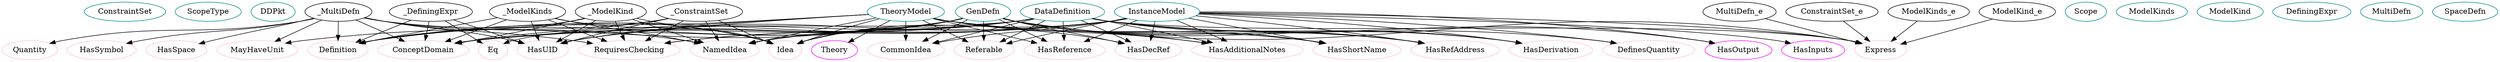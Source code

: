 digraph theory{
ConstraintSet	[shape=oval, color=turquoise4, label="ConstraintSet"];
ScopeType	[shape=oval, color=turquoise4, label="ScopeType"];
DDPkt	[shape=oval, color=turquoise4, label="DDPkt"];
DataDefinition	[shape=oval, color=turquoise4, label="DataDefinition"];
Scope	[shape=oval, color=turquoise4, label="Scope"];
GenDefn	[shape=oval, color=turquoise4, label="GenDefn"];
InstanceModel	[shape=oval, color=turquoise4, label="InstanceModel"];
ModelKinds	[shape=oval, color=turquoise4, label="ModelKinds"];
ModelKind	[shape=oval, color=turquoise4, label="ModelKind"];
DefiningExpr	[shape=oval, color=turquoise4, label="DefiningExpr"];
MultiDefn	[shape=oval, color=turquoise4, label="MultiDefn"];
SpaceDefn	[shape=oval, color=turquoise4, label="SpaceDefn"];
TheoryModel	[shape=oval, color=turquoise4, label="TheoryModel"];
HasUID	[shape=oval, color=pink, label="HasUID"];
NamedIdea	[shape=oval, color=pink, label="NamedIdea"];
Idea	[shape=oval, color=pink, label="Idea"];
Definition	[shape=oval, color=pink, label="Definition"];
ConceptDomain	[shape=oval, color=pink, label="ConceptDomain"];
Express	[shape=oval, color=pink, label="Express"];
RequiresChecking	[shape=oval, color=pink, label="RequiresChecking"];
HasUID	[shape=oval, color=pink, label="HasUID"];
NamedIdea	[shape=oval, color=pink, label="NamedIdea"];
Idea	[shape=oval, color=pink, label="Idea"];
DefinesQuantity	[shape=oval, color=pink, label="DefinesQuantity"];
HasOutput	[shape=oval, color=pink, label="HasOutput"];
Express	[shape=oval, color=pink, label="Express"];
HasReference	[shape=oval, color=pink, label="HasReference"];
HasDecRef	[shape=oval, color=pink, label="HasDecRef"];
Eq	[shape=oval, color=pink, label="Eq"];
HasDerivation	[shape=oval, color=pink, label="HasDerivation"];
HasAdditionalNotes	[shape=oval, color=pink, label="HasAdditionalNotes"];
HasShortName	[shape=oval, color=pink, label="HasShortName"];
HasRefAddress	[shape=oval, color=pink, label="HasRefAddress"];
ConceptDomain	[shape=oval, color=pink, label="ConceptDomain"];
CommonIdea	[shape=oval, color=pink, label="CommonIdea"];
Referable	[shape=oval, color=pink, label="Referable"];
RequiresChecking	[shape=oval, color=pink, label="RequiresChecking"];
HasUID	[shape=oval, color=pink, label="HasUID"];
NamedIdea	[shape=oval, color=pink, label="NamedIdea"];
Idea	[shape=oval, color=pink, label="Idea"];
Definition	[shape=oval, color=pink, label="Definition"];
ConceptDomain	[shape=oval, color=pink, label="ConceptDomain"];
Express	[shape=oval, color=pink, label="Express"];
HasDerivation	[shape=oval, color=pink, label="HasDerivation"];
HasReference	[shape=oval, color=pink, label="HasReference"];
HasDecRef	[shape=oval, color=pink, label="HasDecRef"];
HasShortName	[shape=oval, color=pink, label="HasShortName"];
HasRefAddress	[shape=oval, color=pink, label="HasRefAddress"];
HasAdditionalNotes	[shape=oval, color=pink, label="HasAdditionalNotes"];
MayHaveUnit	[shape=oval, color=pink, label="MayHaveUnit"];
CommonIdea	[shape=oval, color=pink, label="CommonIdea"];
Referable	[shape=oval, color=pink, label="Referable"];
HasUID	[shape=oval, color=pink, label="HasUID"];
NamedIdea	[shape=oval, color=pink, label="NamedIdea"];
Idea	[shape=oval, color=pink, label="Idea"];
Definition	[shape=oval, color=pink, label="Definition"];
ConceptDomain	[shape=oval, color=pink, label="ConceptDomain"];
Express	[shape=oval, color=pink, label="Express"];
HasDerivation	[shape=oval, color=pink, label="HasDerivation"];
HasReference	[shape=oval, color=pink, label="HasReference"];
HasDecRef	[shape=oval, color=pink, label="HasDecRef"];
HasShortName	[shape=oval, color=pink, label="HasShortName"];
HasRefAddress	[shape=oval, color=pink, label="HasRefAddress"];
HasAdditionalNotes	[shape=oval, color=pink, label="HasAdditionalNotes"];
CommonIdea	[shape=oval, color=pink, label="CommonIdea"];
Referable	[shape=oval, color=pink, label="Referable"];
DefinesQuantity	[shape=oval, color=pink, label="DefinesQuantity"];
HasInputs	[shape=oval, color=pink, label="HasInputs"];
HasOutput	[shape=oval, color=pink, label="HasOutput"];
RequiresChecking	[shape=oval, color=pink, label="RequiresChecking"];
HasUID	[shape=oval, color=pink, label="HasUID"];
NamedIdea	[shape=oval, color=pink, label="NamedIdea"];
Idea	[shape=oval, color=pink, label="Idea"];
Definition	[shape=oval, color=pink, label="Definition"];
ConceptDomain	[shape=oval, color=pink, label="ConceptDomain"];
Express	[shape=oval, color=pink, label="Express"];
RequiresChecking	[shape=oval, color=pink, label="RequiresChecking"];
Eq	[shape=oval, color=pink, label="Eq"];
HasUID	[shape=oval, color=pink, label="HasUID"];
ConceptDomain	[shape=oval, color=pink, label="ConceptDomain"];
Definition	[shape=oval, color=pink, label="Definition"];
HasSymbol	[shape=oval, color=pink, label="HasSymbol"];
NamedIdea	[shape=oval, color=pink, label="NamedIdea"];
Idea	[shape=oval, color=pink, label="Idea"];
HasSpace	[shape=oval, color=pink, label="HasSpace"];
Quantity	[shape=oval, color=pink, label="Quantity"];
MayHaveUnit	[shape=oval, color=pink, label="MayHaveUnit"];
RequiresChecking	[shape=oval, color=pink, label="RequiresChecking"];
Express	[shape=oval, color=pink, label="Express"];
HasUID	[shape=oval, color=pink, label="HasUID"];
NamedIdea	[shape=oval, color=pink, label="NamedIdea"];
Idea	[shape=oval, color=pink, label="Idea"];
Definition	[shape=oval, color=pink, label="Definition"];
HasReference	[shape=oval, color=pink, label="HasReference"];
HasDecRef	[shape=oval, color=pink, label="HasDecRef"];
ConceptDomain	[shape=oval, color=pink, label="ConceptDomain"];
HasAdditionalNotes	[shape=oval, color=pink, label="HasAdditionalNotes"];
HasShortName	[shape=oval, color=pink, label="HasShortName"];
HasRefAddress	[shape=oval, color=pink, label="HasRefAddress"];
CommonIdea	[shape=oval, color=pink, label="CommonIdea"];
Referable	[shape=oval, color=pink, label="Referable"];
HasInputs	[shape=oval, color=magenta, label="HasInputs"];
HasOutput	[shape=oval, color=magenta, label="HasOutput"];
Theory	[shape=oval, color=magenta, label="Theory"];
_ConstraintSet -> HasUID;
_ConstraintSet -> NamedIdea;
_ConstraintSet -> Idea;
_ConstraintSet -> Definition;
_ConstraintSet -> ConceptDomain;
ConstraintSet_e -> Express;
_ConstraintSet -> RequiresChecking;
DataDefinition -> HasUID;
DataDefinition -> NamedIdea;
DataDefinition -> Idea;
DataDefinition -> DefinesQuantity;
DataDefinition -> HasOutput;
DataDefinition -> Express;
DataDefinition -> HasReference;
DataDefinition -> HasDecRef;
DataDefinition -> Eq;
DataDefinition -> HasDerivation;
DataDefinition -> HasAdditionalNotes;
DataDefinition -> HasShortName;
DataDefinition -> HasRefAddress;
DataDefinition -> ConceptDomain;
DataDefinition -> CommonIdea;
DataDefinition -> Referable;
DataDefinition -> RequiresChecking;
GenDefn -> HasUID;
GenDefn -> NamedIdea;
GenDefn -> Idea;
GenDefn -> Definition;
GenDefn -> ConceptDomain;
GenDefn -> Express;
GenDefn -> HasDerivation;
GenDefn -> HasReference;
GenDefn -> HasDecRef;
GenDefn -> HasShortName;
GenDefn -> HasRefAddress;
GenDefn -> HasAdditionalNotes;
GenDefn -> MayHaveUnit;
GenDefn -> CommonIdea;
GenDefn -> Referable;
InstanceModel -> HasUID;
InstanceModel -> NamedIdea;
InstanceModel -> Idea;
InstanceModel -> Definition;
InstanceModel -> ConceptDomain;
InstanceModel -> Express;
InstanceModel -> HasDerivation;
InstanceModel -> HasReference;
InstanceModel -> HasDecRef;
InstanceModel -> HasShortName;
InstanceModel -> HasRefAddress;
InstanceModel -> HasAdditionalNotes;
InstanceModel -> CommonIdea;
InstanceModel -> Referable;
InstanceModel -> DefinesQuantity;
InstanceModel -> HasInputs;
InstanceModel -> HasOutput;
InstanceModel -> RequiresChecking;
_ModelKinds -> HasUID;
_ModelKinds -> NamedIdea;
_ModelKinds -> Idea;
_ModelKinds -> Definition;
_ModelKinds -> ConceptDomain;
ModelKinds_e -> Express;
_ModelKinds -> RequiresChecking;
_ModelKind -> HasUID;
_ModelKind -> NamedIdea;
_ModelKind -> Idea;
_ModelKind -> Definition;
_ModelKind -> ConceptDomain;
ModelKind_e -> Express;
_ModelKind -> RequiresChecking;
_DefiningExpr -> Eq;
_DefiningExpr -> HasUID;
_DefiningExpr -> ConceptDomain;
_DefiningExpr -> Definition;
_MultiDefn -> HasUID;
_MultiDefn -> HasSymbol;
_MultiDefn -> NamedIdea;
_MultiDefn -> Idea;
_MultiDefn -> HasSpace;
_MultiDefn -> Definition;
_MultiDefn -> Quantity;
_MultiDefn -> MayHaveUnit;
_MultiDefn -> ConceptDomain;
_MultiDefn -> RequiresChecking;
MultiDefn_e -> Express;
TheoryModel -> HasUID;
TheoryModel -> NamedIdea;
TheoryModel -> Idea;
TheoryModel -> Definition;
TheoryModel -> HasReference;
TheoryModel -> HasDecRef;
TheoryModel -> ConceptDomain;
TheoryModel -> HasAdditionalNotes;
TheoryModel -> Theory;
TheoryModel -> HasShortName;
TheoryModel -> HasRefAddress;
TheoryModel -> CommonIdea;
TheoryModel -> Referable;
}
